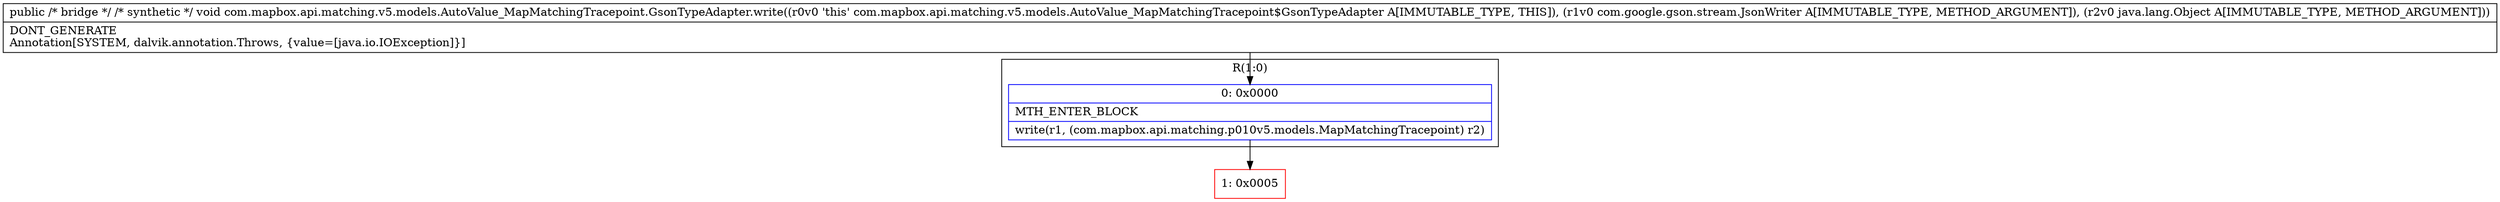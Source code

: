 digraph "CFG forcom.mapbox.api.matching.v5.models.AutoValue_MapMatchingTracepoint.GsonTypeAdapter.write(Lcom\/google\/gson\/stream\/JsonWriter;Ljava\/lang\/Object;)V" {
subgraph cluster_Region_129244051 {
label = "R(1:0)";
node [shape=record,color=blue];
Node_0 [shape=record,label="{0\:\ 0x0000|MTH_ENTER_BLOCK\l|write(r1, (com.mapbox.api.matching.p010v5.models.MapMatchingTracepoint) r2)\l}"];
}
Node_1 [shape=record,color=red,label="{1\:\ 0x0005}"];
MethodNode[shape=record,label="{public \/* bridge *\/ \/* synthetic *\/ void com.mapbox.api.matching.v5.models.AutoValue_MapMatchingTracepoint.GsonTypeAdapter.write((r0v0 'this' com.mapbox.api.matching.v5.models.AutoValue_MapMatchingTracepoint$GsonTypeAdapter A[IMMUTABLE_TYPE, THIS]), (r1v0 com.google.gson.stream.JsonWriter A[IMMUTABLE_TYPE, METHOD_ARGUMENT]), (r2v0 java.lang.Object A[IMMUTABLE_TYPE, METHOD_ARGUMENT]))  | DONT_GENERATE\lAnnotation[SYSTEM, dalvik.annotation.Throws, \{value=[java.io.IOException]\}]\l}"];
MethodNode -> Node_0;
Node_0 -> Node_1;
}

